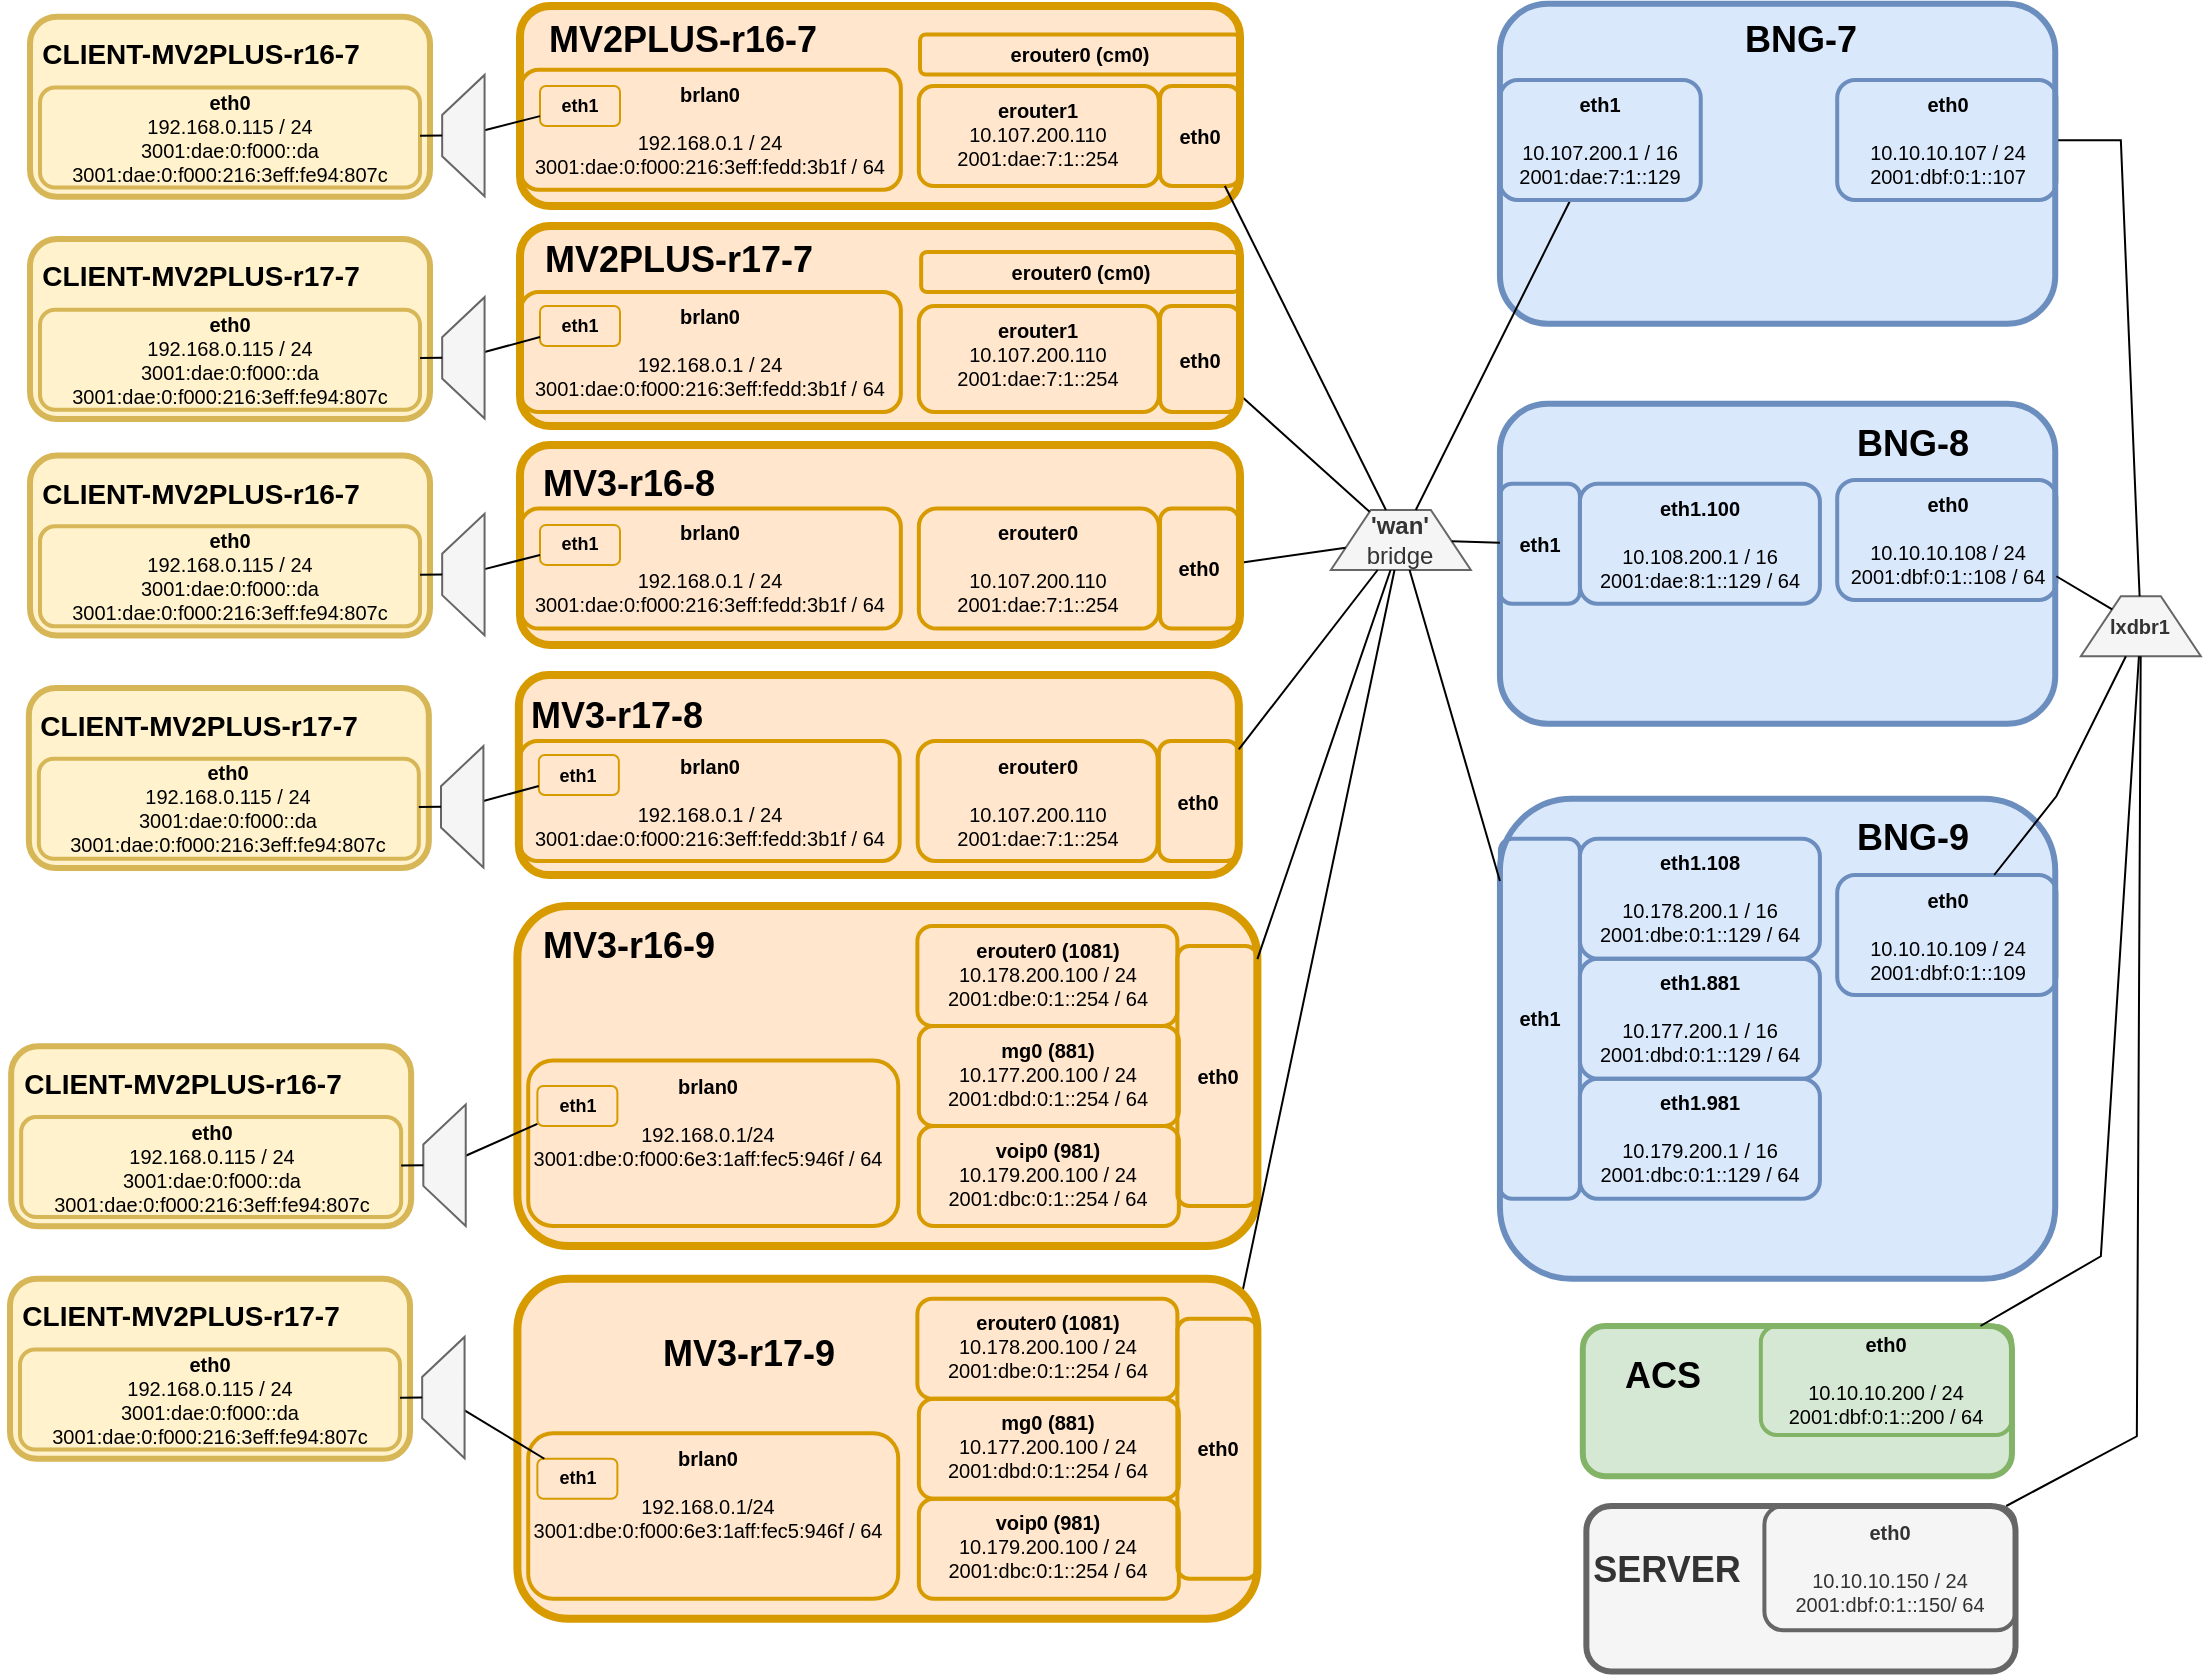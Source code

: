 <mxfile version="22.1.2" type="device">
  <diagram name="Page-1" id="Axyi0ZO_WcJgHzGyMsrf">
    <mxGraphModel dx="8021" dy="1698" grid="1" gridSize="10" guides="1" tooltips="1" connect="1" arrows="1" fold="1" page="1" pageScale="1" pageWidth="1100" pageHeight="850" math="0" shadow="0">
      <root>
        <mxCell id="0" />
        <mxCell id="1" parent="0" />
        <mxCell id="BPUPT0OHVQ3fbzKF05TD-2" value="" style="rounded=1;whiteSpace=wrap;html=1;fillColor=#ffe6cc;strokeColor=#d79b00;fillStyle=auto;strokeWidth=4;fontSize=9;" parent="1" vertex="1">
          <mxGeometry x="-6340" y="-840" width="360" height="100" as="geometry" />
        </mxCell>
        <mxCell id="ZdHZs-xIcd3arrK55Dnx-14" value="&lt;b style=&quot;font-size: 18px;&quot;&gt;MV2PLUS-r16-7&lt;/b&gt;" style="text;html=1;align=center;verticalAlign=middle;resizable=0;points=[];autosize=1;strokeColor=none;fillColor=none;fontSize=18;fontColor=default;fontStyle=0;" parent="1" vertex="1">
          <mxGeometry x="-6338.55" y="-843" width="160" height="40" as="geometry" />
        </mxCell>
        <mxCell id="jPhf9QpesXwXawj8Bi22-1" value="" style="rounded=1;whiteSpace=wrap;html=1;fillColor=none;strokeColor=#d79b00;strokeWidth=2;fontSize=9;" parent="1" vertex="1">
          <mxGeometry x="-6339.58" y="-808.13" width="190" height="60" as="geometry" />
        </mxCell>
        <mxCell id="jPhf9QpesXwXawj8Bi22-2" value="&lt;font style=&quot;&quot;&gt;brlan0&lt;br&gt;&lt;span style=&quot;font-weight: normal;&quot;&gt;&lt;br&gt;192.168.0.1 / 24&lt;/span&gt;&lt;br&gt;&lt;span style=&quot;font-weight: 400;&quot;&gt;3001:dae:0:f000:216:3eff:fedd:3b1f&lt;/span&gt;&lt;span style=&quot;font-weight: normal;&quot;&gt;&amp;nbsp;/ 64&lt;/span&gt;&lt;br style=&quot;font-size: 10px;&quot;&gt;&lt;/font&gt;" style="text;strokeColor=none;align=center;fillColor=none;html=1;verticalAlign=top;whiteSpace=wrap;rounded=1;fontSize=10;fontStyle=1" parent="1" vertex="1">
          <mxGeometry x="-6339.58" y="-808.13" width="189.58" height="60" as="geometry" />
        </mxCell>
        <mxCell id="jPhf9QpesXwXawj8Bi22-3" value="&lt;b style=&quot;font-size: 9px;&quot;&gt;eth1&lt;/b&gt;" style="rounded=1;whiteSpace=wrap;html=1;fillColor=none;strokeColor=#d79b00;fontSize=9;" parent="1" vertex="1">
          <mxGeometry x="-6330" y="-800" width="40" height="20" as="geometry" />
        </mxCell>
        <mxCell id="jPhf9QpesXwXawj8Bi22-4" value="eth0" style="rounded=1;whiteSpace=wrap;html=1;fillColor=none;strokeColor=#d79b00;fontSize=10;fontStyle=1;strokeWidth=2;" parent="1" vertex="1">
          <mxGeometry x="-6020" y="-800" width="40" height="50" as="geometry" />
        </mxCell>
        <mxCell id="jPhf9QpesXwXawj8Bi22-5" value="&lt;b style=&quot;font-size: 10px;&quot;&gt;erouter1&lt;br&gt;&lt;/b&gt;10.107.200.110&lt;br&gt;2001:dae:7:1::254" style="rounded=1;whiteSpace=wrap;html=1;align=center;fillColor=none;strokeColor=#d79b00;fontSize=10;strokeWidth=2;verticalAlign=top;" parent="1" vertex="1">
          <mxGeometry x="-6140.58" y="-800" width="120" height="50" as="geometry" />
        </mxCell>
        <mxCell id="jPhf9QpesXwXawj8Bi22-6" value="&lt;b style=&quot;font-size: 12px;&quot;&gt;&#39;wan&#39;&lt;/b&gt;&lt;br style=&quot;font-size: 12px;&quot;&gt;bridge" style="shape=trapezoid;perimeter=trapezoidPerimeter;whiteSpace=wrap;html=1;fixedSize=1;fontSize=12;fillColor=#f5f5f5;fontColor=#333333;strokeColor=#666666;" parent="1" vertex="1">
          <mxGeometry x="-5934.58" y="-588" width="70" height="30" as="geometry" />
        </mxCell>
        <mxCell id="jPhf9QpesXwXawj8Bi22-7" value="" style="rounded=1;whiteSpace=wrap;html=1;fillColor=#d5e8d4;strokeColor=#82b366;strokeWidth=3;fontSize=9;" parent="1" vertex="1">
          <mxGeometry x="-5808.6" y="-180" width="214.58" height="75.13" as="geometry" />
        </mxCell>
        <mxCell id="jPhf9QpesXwXawj8Bi22-11" value="&lt;font style=&quot;font-size: 10px;&quot;&gt;eth0&lt;br style=&quot;font-size: 10px;&quot;&gt;&lt;br style=&quot;font-size: 10px;&quot;&gt;&lt;span style=&quot;font-weight: normal; font-size: 10px;&quot;&gt;10.10.10.200 / 24&lt;br style=&quot;font-size: 10px;&quot;&gt;2001:dbf:0:1::200 / 64&lt;/span&gt;&lt;br style=&quot;font-size: 10px;&quot;&gt;&lt;/font&gt;" style="rounded=1;whiteSpace=wrap;html=1;fillColor=none;strokeColor=#82b366;fontSize=10;fontStyle=1;strokeWidth=2;" parent="1" vertex="1">
          <mxGeometry x="-5719.58" y="-180" width="125.56" height="54.51" as="geometry" />
        </mxCell>
        <mxCell id="VWxw-bLilHhJzbKpekQc-5" value="" style="endArrow=none;html=1;rounded=0;fontSize=9;" parent="1" source="VEIhGE11iWbtG9OPqQKF-5" target="jPhf9QpesXwXawj8Bi22-3" edge="1">
          <mxGeometry width="50" height="50" relative="1" as="geometry">
            <mxPoint x="-6542.285" y="-733.311" as="sourcePoint" />
            <mxPoint x="-6434.301" y="-789.26" as="targetPoint" />
            <Array as="points" />
          </mxGeometry>
        </mxCell>
        <mxCell id="VWxw-bLilHhJzbKpekQc-7" value="" style="endArrow=none;html=1;rounded=0;fontSize=9;" parent="1" source="jPhf9QpesXwXawj8Bi22-6" target="jPhf9QpesXwXawj8Bi22-4" edge="1">
          <mxGeometry width="50" height="50" relative="1" as="geometry">
            <mxPoint x="-5964.58" y="-759.79" as="sourcePoint" />
            <mxPoint x="-6507.675" y="-527.99" as="targetPoint" />
          </mxGeometry>
        </mxCell>
        <mxCell id="VEIhGE11iWbtG9OPqQKF-1" value="" style="rounded=1;whiteSpace=wrap;html=1;fillColor=#dae8fc;strokeColor=#6c8ebf;strokeWidth=3;fontSize=9;" parent="1" vertex="1">
          <mxGeometry x="-5850.04" y="-841.13" width="277.66" height="160" as="geometry" />
        </mxCell>
        <mxCell id="VEIhGE11iWbtG9OPqQKF-5" value="" style="shape=trapezoid;perimeter=trapezoidPerimeter;whiteSpace=wrap;html=1;fixedSize=1;fontSize=12;fillColor=#f5f5f5;fontColor=#333333;strokeColor=#666666;rotation=-90;" parent="1" vertex="1">
          <mxGeometry x="-6398.66" y="-785.8" width="60.69" height="21.2" as="geometry" />
        </mxCell>
        <mxCell id="VEIhGE11iWbtG9OPqQKF-6" value="" style="endArrow=none;html=1;rounded=0;fontSize=9;" parent="1" source="jPhf9QpesXwXawj8Bi22-6" target="TkQ-gT52N2ZANkxyGBpz-6" edge="1">
          <mxGeometry width="50" height="50" relative="1" as="geometry">
            <mxPoint x="-5894.76" y="-586.13" as="sourcePoint" />
            <mxPoint x="-5842.846" y="-751.13" as="targetPoint" />
          </mxGeometry>
        </mxCell>
        <mxCell id="VEIhGE11iWbtG9OPqQKF-7" value="&lt;b style=&quot;font-size: 18px;&quot;&gt;BNG-7&lt;/b&gt;" style="text;html=1;align=center;verticalAlign=middle;resizable=0;points=[];autosize=1;strokeColor=none;fillColor=none;fontSize=18;fontColor=default;fontStyle=0;" parent="1" vertex="1">
          <mxGeometry x="-5739.62" y="-843" width="80" height="40" as="geometry" />
        </mxCell>
        <mxCell id="VEIhGE11iWbtG9OPqQKF-8" value="&lt;b style=&quot;font-size: 18px;&quot;&gt;ACS&lt;/b&gt;" style="text;html=1;align=center;verticalAlign=middle;resizable=0;points=[];autosize=1;strokeColor=none;fillColor=none;fontSize=18;fontStyle=0;fontColor=default;" parent="1" vertex="1">
          <mxGeometry x="-5798.6" y="-175.3" width="60" height="40" as="geometry" />
        </mxCell>
        <mxCell id="mIAgexFHFYWs2OW3OZyE-1" value="&lt;font style=&quot;font-size: 10px;&quot;&gt;&lt;font style=&quot;font-size: 10px;&quot;&gt;lxdbr1&lt;/font&gt;&lt;/font&gt;" style="shape=trapezoid;perimeter=trapezoidPerimeter;whiteSpace=wrap;html=1;fixedSize=1;fontSize=10;fontStyle=1;fillColor=#f5f5f5;fontColor=#333333;strokeColor=#666666;" parent="1" vertex="1">
          <mxGeometry x="-5559.58" y="-544.87" width="60" height="30" as="geometry" />
        </mxCell>
        <mxCell id="mIAgexFHFYWs2OW3OZyE-3" value="" style="endArrow=none;html=1;rounded=0;fontSize=9;" parent="1" source="mIAgexFHFYWs2OW3OZyE-1" target="mIAgexFHFYWs2OW3OZyE-2" edge="1">
          <mxGeometry width="50" height="50" relative="1" as="geometry">
            <mxPoint x="-5869.53" y="-642.65" as="sourcePoint" />
            <mxPoint x="-5731.814" y="-705.85" as="targetPoint" />
            <Array as="points">
              <mxPoint x="-5539.58" y="-772.87" />
            </Array>
          </mxGeometry>
        </mxCell>
        <mxCell id="mIAgexFHFYWs2OW3OZyE-2" value="eth0&lt;br style=&quot;font-size: 10px;&quot;&gt;&lt;br style=&quot;font-size: 10px;&quot;&gt;&lt;span style=&quot;font-weight: normal;&quot;&gt;10.10.10.107 / 24&lt;/span&gt;&lt;br&gt;&lt;span style=&quot;font-weight: 400;&quot;&gt;2001:dbf:0:1::107&lt;/span&gt;" style="rounded=1;whiteSpace=wrap;html=1;fillColor=none;strokeColor=#6c8ebf;fontSize=10;fontStyle=1;strokeWidth=2;" parent="1" vertex="1">
          <mxGeometry x="-5681.4" y="-803" width="109.58" height="60" as="geometry" />
        </mxCell>
        <mxCell id="mIAgexFHFYWs2OW3OZyE-4" value="" style="endArrow=none;html=1;rounded=0;fontSize=9;" parent="1" source="jPhf9QpesXwXawj8Bi22-11" target="mIAgexFHFYWs2OW3OZyE-1" edge="1">
          <mxGeometry width="50" height="50" relative="1" as="geometry">
            <mxPoint x="-5593.73" y="-530" as="sourcePoint" />
            <mxPoint x="-5516.82" y="-203" as="targetPoint" />
            <Array as="points">
              <mxPoint x="-5549.58" y="-214.87" />
            </Array>
          </mxGeometry>
        </mxCell>
        <mxCell id="TkQ-gT52N2ZANkxyGBpz-6" value="eth1&lt;br&gt;&lt;br&gt;&lt;span style=&quot;font-weight: normal;&quot;&gt;10.107.200.1 / 16&lt;/span&gt;&lt;br&gt;&lt;span style=&quot;font-weight: normal;&quot;&gt;2001:dae:7:1::129&lt;/span&gt;" style="rounded=1;whiteSpace=wrap;html=1;fillColor=none;strokeColor=#6c8ebf;fontSize=10;fontStyle=1;strokeWidth=2;verticalAlign=top;" parent="1" vertex="1">
          <mxGeometry x="-5850.04" y="-803" width="100.42" height="60" as="geometry" />
        </mxCell>
        <mxCell id="rbybgyyjFFzyAAJE25rD-17" value="" style="rounded=1;whiteSpace=wrap;html=1;fillColor=#dae8fc;strokeColor=#6c8ebf;strokeWidth=3;fontSize=9;" parent="1" vertex="1">
          <mxGeometry x="-5850.04" y="-641.13" width="277.66" height="160" as="geometry" />
        </mxCell>
        <mxCell id="rbybgyyjFFzyAAJE25rD-18" value="eth1" style="rounded=1;whiteSpace=wrap;html=1;fillColor=none;strokeColor=#6c8ebf;fontSize=10;fontStyle=1;strokeWidth=2;" parent="1" vertex="1">
          <mxGeometry x="-5850.04" y="-601.13" width="40" height="60" as="geometry" />
        </mxCell>
        <mxCell id="rbybgyyjFFzyAAJE25rD-19" value="&lt;b style=&quot;font-size: 18px;&quot;&gt;BNG-8&lt;/b&gt;" style="text;html=1;align=center;verticalAlign=middle;resizable=0;points=[];autosize=1;strokeColor=none;fillColor=none;fontSize=18;fontColor=default;fontStyle=0;" parent="1" vertex="1">
          <mxGeometry x="-5684.11" y="-641.13" width="80" height="40" as="geometry" />
        </mxCell>
        <mxCell id="rbybgyyjFFzyAAJE25rD-22" value="eth1.100&lt;br&gt;&lt;br&gt;&lt;span style=&quot;font-weight: normal;&quot;&gt;10.108.200.1 / 16&lt;br&gt;2001:dae:8:1::129 / 64&lt;/span&gt;" style="rounded=1;whiteSpace=wrap;html=1;fillColor=none;strokeColor=#6c8ebf;fontSize=10;fontStyle=1;strokeWidth=2;verticalAlign=top;" parent="1" vertex="1">
          <mxGeometry x="-5810.04" y="-601.13" width="120" height="60" as="geometry" />
        </mxCell>
        <mxCell id="rbybgyyjFFzyAAJE25rD-23" value="" style="rounded=1;whiteSpace=wrap;html=1;fillColor=#dae8fc;strokeColor=#6c8ebf;strokeWidth=3;fontSize=9;" parent="1" vertex="1">
          <mxGeometry x="-5850.04" y="-443.63" width="277.66" height="240" as="geometry" />
        </mxCell>
        <mxCell id="rbybgyyjFFzyAAJE25rD-24" value="eth1" style="rounded=1;whiteSpace=wrap;html=1;fillColor=none;strokeColor=#6c8ebf;fontSize=10;fontStyle=1;strokeWidth=2;" parent="1" vertex="1">
          <mxGeometry x="-5850.04" y="-423.63" width="40" height="180" as="geometry" />
        </mxCell>
        <mxCell id="rbybgyyjFFzyAAJE25rD-25" value="&lt;b style=&quot;font-size: 18px;&quot;&gt;BNG-9&lt;/b&gt;" style="text;html=1;align=center;verticalAlign=middle;resizable=0;points=[];autosize=1;strokeColor=none;fillColor=none;fontSize=18;fontColor=default;fontStyle=0;" parent="1" vertex="1">
          <mxGeometry x="-5684.11" y="-443.63" width="80" height="40" as="geometry" />
        </mxCell>
        <mxCell id="rbybgyyjFFzyAAJE25rD-27" value="eth1.881&lt;br&gt;&lt;br style=&quot;border-color: var(--border-color);&quot;&gt;&lt;span style=&quot;font-weight: normal;&quot;&gt;10.177.200.1 / 16&lt;br style=&quot;border-color: var(--border-color);&quot;&gt;2001:dbd:0:1::129 / 64&lt;/span&gt;" style="rounded=1;whiteSpace=wrap;html=1;fillColor=none;strokeColor=#6c8ebf;fontSize=10;fontStyle=1;strokeWidth=2;verticalAlign=top;" parent="1" vertex="1">
          <mxGeometry x="-5810.04" y="-363.63" width="120" height="60" as="geometry" />
        </mxCell>
        <mxCell id="rbybgyyjFFzyAAJE25rD-28" value="eth1.108&lt;br&gt;&lt;br&gt;&lt;span style=&quot;font-weight: normal;&quot;&gt;10.178.200.1 / 16&lt;br&gt;2001:dbe:0:1::129 / 64&lt;/span&gt;" style="rounded=1;whiteSpace=wrap;html=1;fillColor=none;strokeColor=#6c8ebf;fontSize=10;fontStyle=1;strokeWidth=2;verticalAlign=top;" parent="1" vertex="1">
          <mxGeometry x="-5810.04" y="-423.63" width="120" height="60" as="geometry" />
        </mxCell>
        <mxCell id="rbybgyyjFFzyAAJE25rD-30" value="eth0&lt;br style=&quot;font-size: 10px;&quot;&gt;&lt;br style=&quot;font-size: 10px;&quot;&gt;&lt;span style=&quot;font-weight: normal;&quot;&gt;10.10.10.108 / 24&lt;/span&gt;&lt;br&gt;&lt;span style=&quot;font-weight: 400;&quot;&gt;2001:dbf:0:1::108 / 64&lt;/span&gt;" style="rounded=1;whiteSpace=wrap;html=1;fillColor=none;strokeColor=#6c8ebf;fontSize=10;fontStyle=1;strokeWidth=2;" parent="1" vertex="1">
          <mxGeometry x="-5681.4" y="-603" width="109.58" height="60" as="geometry" />
        </mxCell>
        <mxCell id="rbybgyyjFFzyAAJE25rD-31" value="eth0&lt;br style=&quot;font-size: 10px;&quot;&gt;&lt;br style=&quot;font-size: 10px;&quot;&gt;&lt;span style=&quot;font-weight: normal;&quot;&gt;10.10.10.109 / 24&lt;/span&gt;&lt;br&gt;&lt;span style=&quot;font-weight: 400;&quot;&gt;2001:dbf:0:1::109&lt;/span&gt;" style="rounded=1;whiteSpace=wrap;html=1;fillColor=none;strokeColor=#6c8ebf;fontSize=10;fontStyle=1;strokeWidth=2;" parent="1" vertex="1">
          <mxGeometry x="-5681.4" y="-405.5" width="109.58" height="60" as="geometry" />
        </mxCell>
        <mxCell id="rbybgyyjFFzyAAJE25rD-32" value="eth1.981&lt;br&gt;&lt;br style=&quot;border-color: var(--border-color);&quot;&gt;&lt;span style=&quot;font-weight: normal;&quot;&gt;10.179.200.1 / 16&lt;br style=&quot;border-color: var(--border-color);&quot;&gt;2001:dbc:0:1::129 / 64&lt;/span&gt;" style="rounded=1;whiteSpace=wrap;html=1;fillColor=none;strokeColor=#6c8ebf;fontSize=10;fontStyle=1;strokeWidth=2;verticalAlign=top;" parent="1" vertex="1">
          <mxGeometry x="-5810.04" y="-303.63" width="120" height="60" as="geometry" />
        </mxCell>
        <mxCell id="rbybgyyjFFzyAAJE25rD-34" value="" style="endArrow=none;html=1;rounded=0;fontSize=9;" parent="1" source="jPhf9QpesXwXawj8Bi22-6" target="-lX0_qhmXyuA239JzsIQ-22" edge="1">
          <mxGeometry width="50" height="50" relative="1" as="geometry">
            <mxPoint x="-5896.58" y="-568" as="sourcePoint" />
            <mxPoint x="-5979.22" y="-611.365" as="targetPoint" />
          </mxGeometry>
        </mxCell>
        <mxCell id="rbybgyyjFFzyAAJE25rD-35" value="" style="endArrow=none;html=1;rounded=0;fontSize=9;" parent="1" source="jPhf9QpesXwXawj8Bi22-6" target="rbybgyyjFFzyAAJE25rD-18" edge="1">
          <mxGeometry width="50" height="50" relative="1" as="geometry">
            <mxPoint x="-5877.38" y="-571.13" as="sourcePoint" />
            <mxPoint x="-6015.62" y="-559.13" as="targetPoint" />
          </mxGeometry>
        </mxCell>
        <mxCell id="rbybgyyjFFzyAAJE25rD-36" value="" style="endArrow=none;html=1;rounded=0;fontSize=9;" parent="1" source="jPhf9QpesXwXawj8Bi22-6" edge="1" target="-lX0_qhmXyuA239JzsIQ-35">
          <mxGeometry width="50" height="50" relative="1" as="geometry">
            <mxPoint x="-5902.58" y="-545" as="sourcePoint" />
            <mxPoint x="-5980.58" y="-508.801" as="targetPoint" />
          </mxGeometry>
        </mxCell>
        <mxCell id="rbybgyyjFFzyAAJE25rD-37" value="" style="endArrow=none;html=1;rounded=0;fontSize=9;" parent="1" source="rbybgyyjFFzyAAJE25rD-24" target="jPhf9QpesXwXawj8Bi22-6" edge="1">
          <mxGeometry width="50" height="50" relative="1" as="geometry">
            <mxPoint x="-5937.62" y="-543.13" as="sourcePoint" />
            <mxPoint x="-5897.811" y="-556.13" as="targetPoint" />
          </mxGeometry>
        </mxCell>
        <mxCell id="rbybgyyjFFzyAAJE25rD-38" value="" style="rounded=1;whiteSpace=wrap;html=1;fillColor=#ffe6cc;strokeColor=#d79b00;fillStyle=auto;strokeWidth=4;fontSize=9;" parent="1" vertex="1">
          <mxGeometry x="-6341.31" y="-390" width="370" height="170" as="geometry" />
        </mxCell>
        <mxCell id="rbybgyyjFFzyAAJE25rD-39" value="&lt;b style=&quot;font-size: 18px;&quot;&gt;MV3-r16-9&lt;/b&gt;" style="text;html=1;align=center;verticalAlign=middle;resizable=0;points=[];autosize=1;strokeColor=none;fillColor=none;fontSize=18;fontColor=default;fontStyle=0;" parent="1" vertex="1">
          <mxGeometry x="-6341.31" y="-390" width="110" height="40" as="geometry" />
        </mxCell>
        <mxCell id="rbybgyyjFFzyAAJE25rD-40" value="" style="rounded=1;whiteSpace=wrap;html=1;fillColor=none;strokeColor=#d79b00;strokeWidth=2;fontSize=9;" parent="1" vertex="1">
          <mxGeometry x="-6335.89" y="-312.71" width="185" height="82.71" as="geometry" />
        </mxCell>
        <mxCell id="rbybgyyjFFzyAAJE25rD-41" value="&lt;font style=&quot;&quot;&gt;brlan0&lt;br&gt;&lt;span style=&quot;font-weight: normal;&quot;&gt;&lt;br&gt;192.168.0.1/24&lt;/span&gt;&lt;br&gt;&lt;span style=&quot;font-weight: 400;&quot;&gt;3001:dbe:0:f000:6e3:1aff:fec5:946f&lt;/span&gt;&lt;span style=&quot;font-weight: normal;&quot;&gt;&amp;nbsp;/ 64&lt;/span&gt;&lt;br style=&quot;font-size: 10px;&quot;&gt;&lt;/font&gt;" style="text;strokeColor=none;align=center;fillColor=none;html=1;verticalAlign=top;whiteSpace=wrap;rounded=1;fontSize=10;fontStyle=1" parent="1" vertex="1">
          <mxGeometry x="-6335.89" y="-311.92" width="180" height="49.21" as="geometry" />
        </mxCell>
        <mxCell id="rbybgyyjFFzyAAJE25rD-42" value="&lt;b style=&quot;font-size: 9px;&quot;&gt;eth1&lt;/b&gt;" style="rounded=1;whiteSpace=wrap;html=1;fillColor=none;strokeColor=#d79b00;fontSize=9;" parent="1" vertex="1">
          <mxGeometry x="-6331.31" y="-300" width="40" height="20" as="geometry" />
        </mxCell>
        <mxCell id="rbybgyyjFFzyAAJE25rD-43" value="eth0" style="rounded=1;whiteSpace=wrap;html=1;fillColor=none;strokeColor=#d79b00;fontSize=10;fontStyle=1;strokeWidth=2;" parent="1" vertex="1">
          <mxGeometry x="-6011.31" y="-370" width="40" height="130" as="geometry" />
        </mxCell>
        <mxCell id="rbybgyyjFFzyAAJE25rD-44" value="&lt;b style=&quot;font-size: 10px;&quot;&gt;erouter0 (1081)&lt;br&gt;&lt;/b&gt;10.178.200.100 / 24&lt;br&gt;2001:dbe:0:1::254 / 64" style="rounded=1;whiteSpace=wrap;html=1;align=center;fillColor=none;strokeColor=#d79b00;fontSize=10;strokeWidth=2;verticalAlign=top;" parent="1" vertex="1">
          <mxGeometry x="-6141.31" y="-380" width="130" height="50" as="geometry" />
        </mxCell>
        <mxCell id="rbybgyyjFFzyAAJE25rD-45" value="&lt;b style=&quot;font-size: 10px;&quot;&gt;mg0 (881)&lt;br&gt;&lt;/b&gt;10.177.200.100 / 24&lt;br&gt;2001:dbd:0:1::254 / 64&lt;span style=&quot;font-size: 10px;&quot;&gt;&lt;br style=&quot;font-size: 10px;&quot;&gt;&lt;/span&gt;" style="rounded=1;whiteSpace=wrap;html=1;align=center;fillColor=none;strokeColor=#d79b00;fontSize=10;strokeWidth=2;verticalAlign=top;" parent="1" vertex="1">
          <mxGeometry x="-6140.58" y="-330" width="130" height="50" as="geometry" />
        </mxCell>
        <mxCell id="rbybgyyjFFzyAAJE25rD-46" value="&lt;b style=&quot;font-size: 10px;&quot;&gt;voip0 (981)&lt;br&gt;&lt;/b&gt;10.179.200.100 / 24&lt;br&gt;2001:dbc:0:1::254 / 64&lt;span style=&quot;font-size: 10px;&quot;&gt;&lt;br style=&quot;font-size: 10px;&quot;&gt;&lt;/span&gt;" style="rounded=1;whiteSpace=wrap;html=1;align=center;fillColor=none;strokeColor=#d79b00;fontSize=10;strokeWidth=2;verticalAlign=top;" parent="1" vertex="1">
          <mxGeometry x="-6140.58" y="-280" width="130" height="50" as="geometry" />
        </mxCell>
        <mxCell id="rbybgyyjFFzyAAJE25rD-47" value="" style="endArrow=none;html=1;rounded=0;fontSize=9;" parent="1" source="jPhf9QpesXwXawj8Bi22-6" target="rbybgyyjFFzyAAJE25rD-43" edge="1">
          <mxGeometry width="50" height="50" relative="1" as="geometry">
            <mxPoint x="-5897.58" y="-547.87" as="sourcePoint" />
            <mxPoint x="-5974.58" y="-411.87" as="targetPoint" />
          </mxGeometry>
        </mxCell>
        <mxCell id="rbybgyyjFFzyAAJE25rD-50" value="" style="endArrow=none;html=1;rounded=0;fontSize=9;" parent="1" source="mIAgexFHFYWs2OW3OZyE-1" target="rbybgyyjFFzyAAJE25rD-30" edge="1">
          <mxGeometry width="50" height="50" relative="1" as="geometry">
            <mxPoint x="-5496.82" y="-532.87" as="sourcePoint" />
            <mxPoint x="-5586.82" y="-762.87" as="targetPoint" />
            <Array as="points">
              <mxPoint x="-5571.82" y="-554.87" />
            </Array>
          </mxGeometry>
        </mxCell>
        <mxCell id="rbybgyyjFFzyAAJE25rD-51" value="" style="endArrow=none;html=1;rounded=0;fontSize=9;" parent="1" source="mIAgexFHFYWs2OW3OZyE-1" target="rbybgyyjFFzyAAJE25rD-31" edge="1">
          <mxGeometry width="50" height="50" relative="1" as="geometry">
            <mxPoint x="-5486.82" y="-522.87" as="sourcePoint" />
            <mxPoint x="-5586.82" y="-563.87" as="targetPoint" />
            <Array as="points">
              <mxPoint x="-5571.82" y="-444.87" />
            </Array>
          </mxGeometry>
        </mxCell>
        <mxCell id="rbybgyyjFFzyAAJE25rD-52" value="" style="rounded=1;whiteSpace=wrap;html=1;fillColor=#f5f5f5;strokeColor=#666666;strokeWidth=3;fontSize=9;fontColor=#333333;" parent="1" vertex="1">
          <mxGeometry x="-5806.82" y="-90" width="214.58" height="82.71" as="geometry" />
        </mxCell>
        <mxCell id="rbybgyyjFFzyAAJE25rD-53" value="&lt;font style=&quot;font-size: 10px;&quot;&gt;eth0&lt;br style=&quot;font-size: 10px;&quot;&gt;&lt;br style=&quot;font-size: 10px;&quot;&gt;&lt;span style=&quot;font-weight: normal; font-size: 10px;&quot;&gt;10.10.10.150 / 24&lt;br style=&quot;font-size: 10px;&quot;&gt;2001:dbf:0:1::150/ 64&lt;/span&gt;&lt;br style=&quot;font-size: 10px;&quot;&gt;&lt;/font&gt;" style="rounded=1;whiteSpace=wrap;html=1;fillColor=none;strokeColor=#666666;fontSize=10;fontStyle=1;strokeWidth=2;fontColor=#333333;" parent="1" vertex="1">
          <mxGeometry x="-5717.8" y="-90" width="125.56" height="62.09" as="geometry" />
        </mxCell>
        <mxCell id="rbybgyyjFFzyAAJE25rD-54" value="&lt;b style=&quot;font-size: 18px;&quot;&gt;SERVER&lt;/b&gt;" style="text;html=1;align=center;verticalAlign=middle;resizable=0;points=[];autosize=1;strokeColor=none;fillColor=none;fontSize=18;fontStyle=0;fontColor=#333333;" parent="1" vertex="1">
          <mxGeometry x="-5816.82" y="-77.72" width="100" height="40" as="geometry" />
        </mxCell>
        <mxCell id="rbybgyyjFFzyAAJE25rD-55" value="" style="endArrow=none;html=1;rounded=0;fontSize=9;" parent="1" source="rbybgyyjFFzyAAJE25rD-53" target="mIAgexFHFYWs2OW3OZyE-1" edge="1">
          <mxGeometry width="50" height="50" relative="1" as="geometry">
            <mxPoint x="-5612.58" y="-174.87" as="sourcePoint" />
            <mxPoint x="-5531.58" y="-504.87" as="targetPoint" />
            <Array as="points">
              <mxPoint x="-5531.58" y="-124.87" />
            </Array>
          </mxGeometry>
        </mxCell>
        <mxCell id="rbybgyyjFFzyAAJE25rD-56" value="" style="rounded=1;whiteSpace=wrap;html=1;fillColor=#fff2cc;strokeColor=#d6b656;strokeWidth=3;fontSize=9;" parent="1" vertex="1">
          <mxGeometry x="-6585" y="-834.63" width="200" height="90" as="geometry" />
        </mxCell>
        <mxCell id="rbybgyyjFFzyAAJE25rD-57" value="&lt;font style=&quot;&quot;&gt;eth0&lt;br&gt;&lt;span style=&quot;font-size: 10px; font-weight: normal;&quot;&gt;192.168.0.115 / 24&lt;br style=&quot;font-size: 10px;&quot;&gt;&lt;/span&gt;&lt;span style=&quot;font-weight: normal;&quot;&gt;3001:dae:0:f000::da&lt;br&gt;3001:dae:0:f000:216:3eff:fe94:807c&lt;/span&gt;&lt;br style=&quot;font-size: 10px;&quot;&gt;&lt;/font&gt;" style="rounded=1;whiteSpace=wrap;html=1;fillColor=none;strokeColor=#d6b656;fontSize=10;fontStyle=1;strokeWidth=2;" parent="1" vertex="1">
          <mxGeometry x="-6580" y="-799.26" width="190" height="50" as="geometry" />
        </mxCell>
        <mxCell id="rbybgyyjFFzyAAJE25rD-58" value="&lt;b style=&quot;font-size: 14px;&quot;&gt;CLIENT-MV2PLUS-r16-7&lt;/b&gt;" style="text;html=1;align=center;verticalAlign=middle;resizable=0;points=[];autosize=1;strokeColor=none;fillColor=none;fontSize=14;fontStyle=0;" parent="1" vertex="1">
          <mxGeometry x="-6590.0" y="-830.76" width="180" height="30" as="geometry" />
        </mxCell>
        <mxCell id="rbybgyyjFFzyAAJE25rD-59" value="" style="endArrow=none;html=1;rounded=0;fontSize=9;entryX=0.5;entryY=0;entryDx=0;entryDy=0;" parent="1" source="rbybgyyjFFzyAAJE25rD-57" target="VEIhGE11iWbtG9OPqQKF-5" edge="1">
          <mxGeometry width="50" height="50" relative="1" as="geometry">
            <mxPoint x="-6466.32" y="-714" as="sourcePoint" />
            <mxPoint x="-6370" y="-759.13" as="targetPoint" />
            <Array as="points" />
          </mxGeometry>
        </mxCell>
        <mxCell id="ugkEreDL_NRRBx4p7EIG-24" value="" style="endArrow=none;html=1;rounded=0;fontSize=9;" parent="1" source="-lX0_qhmXyuA239JzsIQ-76" target="rbybgyyjFFzyAAJE25rD-42" edge="1">
          <mxGeometry width="50" height="50" relative="1" as="geometry">
            <mxPoint x="-6366.302" y="-314.7" as="sourcePoint" />
            <mxPoint x="-6288.08" y="-892.41" as="targetPoint" />
            <Array as="points" />
          </mxGeometry>
        </mxCell>
        <mxCell id="-lX0_qhmXyuA239JzsIQ-16" value="" style="endArrow=none;html=1;rounded=0;fontSize=9;" parent="1" source="jPhf9QpesXwXawj8Bi22-6" edge="1">
          <mxGeometry width="50" height="50" relative="1" as="geometry">
            <mxPoint x="-5895" y="-548" as="sourcePoint" />
            <mxPoint x="-5984.777" y="-168.66" as="targetPoint" />
          </mxGeometry>
        </mxCell>
        <mxCell id="-lX0_qhmXyuA239JzsIQ-17" value="" style="rounded=1;whiteSpace=wrap;html=1;fillColor=#ffe6cc;strokeColor=#d79b00;fillStyle=auto;strokeWidth=4;fontSize=9;" parent="1" vertex="1">
          <mxGeometry x="-6340" y="-730" width="360" height="100" as="geometry" />
        </mxCell>
        <mxCell id="-lX0_qhmXyuA239JzsIQ-18" value="&lt;b style=&quot;font-size: 18px;&quot;&gt;MV2PLUS-r17-7&lt;/b&gt;" style="text;html=1;align=center;verticalAlign=middle;resizable=0;points=[];autosize=1;strokeColor=none;fillColor=none;fontSize=18;fontColor=default;fontStyle=0;" parent="1" vertex="1">
          <mxGeometry x="-6341.31" y="-733.5" width="160" height="40" as="geometry" />
        </mxCell>
        <mxCell id="-lX0_qhmXyuA239JzsIQ-19" value="" style="rounded=1;whiteSpace=wrap;html=1;fillColor=none;strokeColor=#d79b00;strokeWidth=2;fontSize=9;" parent="1" vertex="1">
          <mxGeometry x="-6339.58" y="-697" width="190" height="60" as="geometry" />
        </mxCell>
        <mxCell id="-lX0_qhmXyuA239JzsIQ-20" value="&lt;font style=&quot;&quot;&gt;brlan0&lt;br&gt;&lt;span style=&quot;font-weight: normal;&quot;&gt;&lt;br&gt;192.168.0.1 / 24&lt;/span&gt;&lt;br&gt;&lt;span style=&quot;font-weight: 400;&quot;&gt;3001:dae:0:f000:216:3eff:fedd:3b1f&lt;/span&gt;&lt;span style=&quot;font-weight: normal;&quot;&gt;&amp;nbsp;/ 64&lt;/span&gt;&lt;br style=&quot;font-size: 10px;&quot;&gt;&lt;/font&gt;" style="text;strokeColor=none;align=center;fillColor=none;html=1;verticalAlign=top;whiteSpace=wrap;rounded=1;fontSize=10;fontStyle=1" parent="1" vertex="1">
          <mxGeometry x="-6339.58" y="-697" width="189.58" height="60" as="geometry" />
        </mxCell>
        <mxCell id="-lX0_qhmXyuA239JzsIQ-21" value="&lt;b style=&quot;font-size: 9px;&quot;&gt;eth1&lt;/b&gt;" style="rounded=1;whiteSpace=wrap;html=1;fillColor=none;strokeColor=#d79b00;fontSize=9;" parent="1" vertex="1">
          <mxGeometry x="-6330" y="-690" width="40" height="20" as="geometry" />
        </mxCell>
        <mxCell id="-lX0_qhmXyuA239JzsIQ-22" value="eth0" style="rounded=1;whiteSpace=wrap;html=1;fillColor=none;strokeColor=#d79b00;fontSize=10;fontStyle=1;strokeWidth=2;" parent="1" vertex="1">
          <mxGeometry x="-6020" y="-690" width="40" height="53" as="geometry" />
        </mxCell>
        <mxCell id="-lX0_qhmXyuA239JzsIQ-23" value="&lt;b style=&quot;font-size: 10px;&quot;&gt;erouter1&lt;br&gt;&lt;/b&gt;10.107.200.110&lt;br&gt;2001:dae:7:1::254" style="rounded=1;whiteSpace=wrap;html=1;align=center;fillColor=none;strokeColor=#d79b00;fontSize=10;strokeWidth=2;verticalAlign=top;" parent="1" vertex="1">
          <mxGeometry x="-6140.58" y="-690" width="120" height="53" as="geometry" />
        </mxCell>
        <mxCell id="-lX0_qhmXyuA239JzsIQ-24" value="" style="endArrow=none;html=1;rounded=0;fontSize=9;" parent="1" source="-lX0_qhmXyuA239JzsIQ-25" target="-lX0_qhmXyuA239JzsIQ-21" edge="1">
          <mxGeometry width="50" height="50" relative="1" as="geometry">
            <mxPoint x="-6542.285" y="-622.181" as="sourcePoint" />
            <mxPoint x="-6434.301" y="-678.13" as="targetPoint" />
            <Array as="points" />
          </mxGeometry>
        </mxCell>
        <mxCell id="-lX0_qhmXyuA239JzsIQ-25" value="" style="shape=trapezoid;perimeter=trapezoidPerimeter;whiteSpace=wrap;html=1;fixedSize=1;fontSize=12;fillColor=#f5f5f5;fontColor=#333333;strokeColor=#666666;rotation=-90;" parent="1" vertex="1">
          <mxGeometry x="-6398.66" y="-674.67" width="60.69" height="21.2" as="geometry" />
        </mxCell>
        <mxCell id="-lX0_qhmXyuA239JzsIQ-26" value="" style="rounded=1;whiteSpace=wrap;html=1;fillColor=#fff2cc;strokeColor=#d6b656;strokeWidth=3;fontSize=9;" parent="1" vertex="1">
          <mxGeometry x="-6585" y="-723.5" width="200" height="90" as="geometry" />
        </mxCell>
        <mxCell id="-lX0_qhmXyuA239JzsIQ-27" value="&lt;font style=&quot;&quot;&gt;eth0&lt;br&gt;&lt;span style=&quot;font-size: 10px; font-weight: normal;&quot;&gt;192.168.0.115 / 24&lt;br style=&quot;font-size: 10px;&quot;&gt;&lt;/span&gt;&lt;span style=&quot;font-weight: normal;&quot;&gt;3001:dae:0:f000::da&lt;br&gt;3001:dae:0:f000:216:3eff:fe94:807c&lt;/span&gt;&lt;br style=&quot;font-size: 10px;&quot;&gt;&lt;/font&gt;" style="rounded=1;whiteSpace=wrap;html=1;fillColor=none;strokeColor=#d6b656;fontSize=10;fontStyle=1;strokeWidth=2;" parent="1" vertex="1">
          <mxGeometry x="-6580" y="-688.13" width="190" height="50" as="geometry" />
        </mxCell>
        <mxCell id="-lX0_qhmXyuA239JzsIQ-28" value="&lt;b style=&quot;font-size: 14px;&quot;&gt;CLIENT-MV2PLUS-r17-7&lt;/b&gt;" style="text;html=1;align=center;verticalAlign=middle;resizable=0;points=[];autosize=1;strokeColor=none;fillColor=none;fontSize=14;fontStyle=0;" parent="1" vertex="1">
          <mxGeometry x="-6590.0" y="-719.63" width="180" height="30" as="geometry" />
        </mxCell>
        <mxCell id="-lX0_qhmXyuA239JzsIQ-29" value="" style="endArrow=none;html=1;rounded=0;fontSize=9;entryX=0.5;entryY=0;entryDx=0;entryDy=0;" parent="1" source="-lX0_qhmXyuA239JzsIQ-27" target="-lX0_qhmXyuA239JzsIQ-25" edge="1">
          <mxGeometry width="50" height="50" relative="1" as="geometry">
            <mxPoint x="-6466.32" y="-602.87" as="sourcePoint" />
            <mxPoint x="-6370" y="-648" as="targetPoint" />
            <Array as="points" />
          </mxGeometry>
        </mxCell>
        <mxCell id="-lX0_qhmXyuA239JzsIQ-30" value="" style="rounded=1;whiteSpace=wrap;html=1;fillColor=#ffe6cc;strokeColor=#d79b00;fillStyle=auto;strokeWidth=4;fontSize=9;" parent="1" vertex="1">
          <mxGeometry x="-6340" y="-620.56" width="360" height="100" as="geometry" />
        </mxCell>
        <mxCell id="-lX0_qhmXyuA239JzsIQ-31" value="&lt;b style=&quot;font-size: 18px;&quot;&gt;MV3-r16-8&lt;/b&gt;" style="text;html=1;align=center;verticalAlign=middle;resizable=0;points=[];autosize=1;strokeColor=none;fillColor=none;fontSize=18;fontColor=default;fontStyle=0;" parent="1" vertex="1">
          <mxGeometry x="-6340.58" y="-621.32" width="110" height="40" as="geometry" />
        </mxCell>
        <mxCell id="-lX0_qhmXyuA239JzsIQ-32" value="" style="rounded=1;whiteSpace=wrap;html=1;fillColor=none;strokeColor=#d79b00;strokeWidth=2;fontSize=9;" parent="1" vertex="1">
          <mxGeometry x="-6339.58" y="-588.69" width="190" height="60" as="geometry" />
        </mxCell>
        <mxCell id="-lX0_qhmXyuA239JzsIQ-33" value="&lt;font style=&quot;&quot;&gt;brlan0&lt;br&gt;&lt;span style=&quot;font-weight: normal;&quot;&gt;&lt;br&gt;192.168.0.1 / 24&lt;/span&gt;&lt;br&gt;&lt;span style=&quot;font-weight: 400;&quot;&gt;3001:dae:0:f000:216:3eff:fedd:3b1f&lt;/span&gt;&lt;span style=&quot;font-weight: normal;&quot;&gt;&amp;nbsp;/ 64&lt;/span&gt;&lt;br style=&quot;font-size: 10px;&quot;&gt;&lt;/font&gt;" style="text;strokeColor=none;align=center;fillColor=none;html=1;verticalAlign=top;whiteSpace=wrap;rounded=1;fontSize=10;fontStyle=1" parent="1" vertex="1">
          <mxGeometry x="-6339.58" y="-588.69" width="189.58" height="60" as="geometry" />
        </mxCell>
        <mxCell id="-lX0_qhmXyuA239JzsIQ-34" value="&lt;b style=&quot;font-size: 9px;&quot;&gt;eth1&lt;/b&gt;" style="rounded=1;whiteSpace=wrap;html=1;fillColor=none;strokeColor=#d79b00;fontSize=9;" parent="1" vertex="1">
          <mxGeometry x="-6330" y="-580.56" width="40" height="20" as="geometry" />
        </mxCell>
        <mxCell id="-lX0_qhmXyuA239JzsIQ-35" value="eth0" style="rounded=1;whiteSpace=wrap;html=1;fillColor=none;strokeColor=#d79b00;fontSize=10;fontStyle=1;strokeWidth=2;" parent="1" vertex="1">
          <mxGeometry x="-6020" y="-588.69" width="39.42" height="60" as="geometry" />
        </mxCell>
        <mxCell id="-lX0_qhmXyuA239JzsIQ-36" value="&lt;b style=&quot;font-size: 10px;&quot;&gt;erouter0&lt;br&gt;&lt;/b&gt;&lt;br&gt;10.107.200.110&lt;br&gt;2001:dae:7:1::254" style="rounded=1;whiteSpace=wrap;html=1;align=center;fillColor=none;strokeColor=#d79b00;fontSize=10;strokeWidth=2;verticalAlign=top;" parent="1" vertex="1">
          <mxGeometry x="-6140.58" y="-588.69" width="120" height="60" as="geometry" />
        </mxCell>
        <mxCell id="-lX0_qhmXyuA239JzsIQ-37" value="" style="endArrow=none;html=1;rounded=0;fontSize=9;" parent="1" source="-lX0_qhmXyuA239JzsIQ-38" target="-lX0_qhmXyuA239JzsIQ-34" edge="1">
          <mxGeometry width="50" height="50" relative="1" as="geometry">
            <mxPoint x="-6542.285" y="-513.871" as="sourcePoint" />
            <mxPoint x="-6434.301" y="-569.82" as="targetPoint" />
            <Array as="points" />
          </mxGeometry>
        </mxCell>
        <mxCell id="-lX0_qhmXyuA239JzsIQ-38" value="" style="shape=trapezoid;perimeter=trapezoidPerimeter;whiteSpace=wrap;html=1;fixedSize=1;fontSize=12;fillColor=#f5f5f5;fontColor=#333333;strokeColor=#666666;rotation=-90;" parent="1" vertex="1">
          <mxGeometry x="-6398.66" y="-566.36" width="60.69" height="21.2" as="geometry" />
        </mxCell>
        <mxCell id="-lX0_qhmXyuA239JzsIQ-39" value="" style="rounded=1;whiteSpace=wrap;html=1;fillColor=#fff2cc;strokeColor=#d6b656;strokeWidth=3;fontSize=9;" parent="1" vertex="1">
          <mxGeometry x="-6585" y="-615.19" width="200" height="90" as="geometry" />
        </mxCell>
        <mxCell id="-lX0_qhmXyuA239JzsIQ-40" value="&lt;font style=&quot;&quot;&gt;eth0&lt;br&gt;&lt;span style=&quot;font-size: 10px; font-weight: normal;&quot;&gt;192.168.0.115 / 24&lt;br style=&quot;font-size: 10px;&quot;&gt;&lt;/span&gt;&lt;span style=&quot;font-weight: normal;&quot;&gt;3001:dae:0:f000::da&lt;br&gt;3001:dae:0:f000:216:3eff:fe94:807c&lt;/span&gt;&lt;br style=&quot;font-size: 10px;&quot;&gt;&lt;/font&gt;" style="rounded=1;whiteSpace=wrap;html=1;fillColor=none;strokeColor=#d6b656;fontSize=10;fontStyle=1;strokeWidth=2;" parent="1" vertex="1">
          <mxGeometry x="-6580" y="-579.82" width="190" height="50" as="geometry" />
        </mxCell>
        <mxCell id="-lX0_qhmXyuA239JzsIQ-41" value="&lt;b style=&quot;font-size: 14px;&quot;&gt;CLIENT-MV2PLUS-r16-7&lt;/b&gt;" style="text;html=1;align=center;verticalAlign=middle;resizable=0;points=[];autosize=1;strokeColor=none;fillColor=none;fontSize=14;fontStyle=0;" parent="1" vertex="1">
          <mxGeometry x="-6590.0" y="-611.32" width="180" height="30" as="geometry" />
        </mxCell>
        <mxCell id="-lX0_qhmXyuA239JzsIQ-42" value="" style="endArrow=none;html=1;rounded=0;fontSize=9;entryX=0.5;entryY=0;entryDx=0;entryDy=0;" parent="1" source="-lX0_qhmXyuA239JzsIQ-40" target="-lX0_qhmXyuA239JzsIQ-38" edge="1">
          <mxGeometry width="50" height="50" relative="1" as="geometry">
            <mxPoint x="-6466.32" y="-494.56" as="sourcePoint" />
            <mxPoint x="-6370" y="-539.69" as="targetPoint" />
            <Array as="points" />
          </mxGeometry>
        </mxCell>
        <mxCell id="-lX0_qhmXyuA239JzsIQ-43" value="" style="rounded=1;whiteSpace=wrap;html=1;fillColor=#ffe6cc;strokeColor=#d79b00;fillStyle=auto;strokeWidth=4;fontSize=9;" parent="1" vertex="1">
          <mxGeometry x="-6340.58" y="-505.5" width="360" height="100" as="geometry" />
        </mxCell>
        <mxCell id="-lX0_qhmXyuA239JzsIQ-44" value="&lt;b style=&quot;font-size: 18px;&quot;&gt;MV3-r17-8&lt;/b&gt;" style="text;html=1;align=center;verticalAlign=middle;resizable=0;points=[];autosize=1;strokeColor=none;fillColor=none;fontSize=18;fontColor=default;fontStyle=0;" parent="1" vertex="1">
          <mxGeometry x="-6347.39" y="-505.5" width="110" height="40" as="geometry" />
        </mxCell>
        <mxCell id="-lX0_qhmXyuA239JzsIQ-45" value="" style="rounded=1;whiteSpace=wrap;html=1;fillColor=none;strokeColor=#d79b00;strokeWidth=2;fontSize=9;" parent="1" vertex="1">
          <mxGeometry x="-6340.16" y="-472.5" width="190" height="60" as="geometry" />
        </mxCell>
        <mxCell id="-lX0_qhmXyuA239JzsIQ-46" value="&lt;font style=&quot;&quot;&gt;brlan0&lt;br&gt;&lt;span style=&quot;font-weight: normal;&quot;&gt;&lt;br&gt;192.168.0.1 / 24&lt;/span&gt;&lt;br&gt;&lt;span style=&quot;font-weight: 400;&quot;&gt;3001:dae:0:f000:216:3eff:fedd:3b1f&lt;/span&gt;&lt;span style=&quot;font-weight: normal;&quot;&gt;&amp;nbsp;/ 64&lt;/span&gt;&lt;br style=&quot;font-size: 10px;&quot;&gt;&lt;/font&gt;" style="text;strokeColor=none;align=center;fillColor=none;html=1;verticalAlign=top;whiteSpace=wrap;rounded=1;fontSize=10;fontStyle=1" parent="1" vertex="1">
          <mxGeometry x="-6340.16" y="-472.5" width="189.58" height="60" as="geometry" />
        </mxCell>
        <mxCell id="-lX0_qhmXyuA239JzsIQ-47" value="&lt;b style=&quot;font-size: 9px;&quot;&gt;eth1&lt;/b&gt;" style="rounded=1;whiteSpace=wrap;html=1;fillColor=none;strokeColor=#d79b00;fontSize=9;" parent="1" vertex="1">
          <mxGeometry x="-6330.58" y="-465.5" width="40" height="20" as="geometry" />
        </mxCell>
        <mxCell id="-lX0_qhmXyuA239JzsIQ-48" value="eth0" style="rounded=1;whiteSpace=wrap;html=1;fillColor=none;strokeColor=#d79b00;fontSize=10;fontStyle=1;strokeWidth=2;" parent="1" vertex="1">
          <mxGeometry x="-6020.58" y="-472.5" width="40" height="60" as="geometry" />
        </mxCell>
        <mxCell id="-lX0_qhmXyuA239JzsIQ-49" value="&lt;b style=&quot;font-size: 10px;&quot;&gt;erouter0&lt;br&gt;&lt;/b&gt;&lt;br&gt;10.107.200.110&lt;br&gt;2001:dae:7:1::254" style="rounded=1;whiteSpace=wrap;html=1;align=center;fillColor=none;strokeColor=#d79b00;fontSize=10;strokeWidth=2;verticalAlign=top;" parent="1" vertex="1">
          <mxGeometry x="-6141.16" y="-472.5" width="120" height="60" as="geometry" />
        </mxCell>
        <mxCell id="-lX0_qhmXyuA239JzsIQ-50" value="" style="endArrow=none;html=1;rounded=0;fontSize=9;" parent="1" source="-lX0_qhmXyuA239JzsIQ-51" target="-lX0_qhmXyuA239JzsIQ-47" edge="1">
          <mxGeometry width="50" height="50" relative="1" as="geometry">
            <mxPoint x="-6542.865" y="-397.681" as="sourcePoint" />
            <mxPoint x="-6434.881" y="-453.63" as="targetPoint" />
            <Array as="points" />
          </mxGeometry>
        </mxCell>
        <mxCell id="-lX0_qhmXyuA239JzsIQ-51" value="" style="shape=trapezoid;perimeter=trapezoidPerimeter;whiteSpace=wrap;html=1;fixedSize=1;fontSize=12;fillColor=#f5f5f5;fontColor=#333333;strokeColor=#666666;rotation=-90;" parent="1" vertex="1">
          <mxGeometry x="-6399.24" y="-450.17" width="60.69" height="21.2" as="geometry" />
        </mxCell>
        <mxCell id="-lX0_qhmXyuA239JzsIQ-52" value="" style="rounded=1;whiteSpace=wrap;html=1;fillColor=#fff2cc;strokeColor=#d6b656;strokeWidth=3;fontSize=9;" parent="1" vertex="1">
          <mxGeometry x="-6585.58" y="-499" width="200" height="90" as="geometry" />
        </mxCell>
        <mxCell id="-lX0_qhmXyuA239JzsIQ-53" value="&lt;font style=&quot;&quot;&gt;eth0&lt;br&gt;&lt;span style=&quot;font-size: 10px; font-weight: normal;&quot;&gt;192.168.0.115 / 24&lt;br style=&quot;font-size: 10px;&quot;&gt;&lt;/span&gt;&lt;span style=&quot;font-weight: normal;&quot;&gt;3001:dae:0:f000::da&lt;br&gt;3001:dae:0:f000:216:3eff:fe94:807c&lt;/span&gt;&lt;br style=&quot;font-size: 10px;&quot;&gt;&lt;/font&gt;" style="rounded=1;whiteSpace=wrap;html=1;fillColor=none;strokeColor=#d6b656;fontSize=10;fontStyle=1;strokeWidth=2;" parent="1" vertex="1">
          <mxGeometry x="-6580.58" y="-463.63" width="190" height="50" as="geometry" />
        </mxCell>
        <mxCell id="-lX0_qhmXyuA239JzsIQ-54" value="&lt;b style=&quot;font-size: 14px;&quot;&gt;CLIENT-MV2PLUS-r17-7&lt;/b&gt;" style="text;html=1;align=center;verticalAlign=middle;resizable=0;points=[];autosize=1;strokeColor=none;fillColor=none;fontSize=14;fontStyle=0;" parent="1" vertex="1">
          <mxGeometry x="-6590.58" y="-495.13" width="180" height="30" as="geometry" />
        </mxCell>
        <mxCell id="-lX0_qhmXyuA239JzsIQ-55" value="" style="endArrow=none;html=1;rounded=0;fontSize=9;entryX=0.5;entryY=0;entryDx=0;entryDy=0;" parent="1" source="-lX0_qhmXyuA239JzsIQ-53" target="-lX0_qhmXyuA239JzsIQ-51" edge="1">
          <mxGeometry width="50" height="50" relative="1" as="geometry">
            <mxPoint x="-6466.9" y="-378.37" as="sourcePoint" />
            <mxPoint x="-6370.58" y="-423.5" as="targetPoint" />
            <Array as="points" />
          </mxGeometry>
        </mxCell>
        <mxCell id="-lX0_qhmXyuA239JzsIQ-66" value="" style="rounded=1;whiteSpace=wrap;html=1;fillColor=#ffe6cc;strokeColor=#d79b00;fillStyle=auto;strokeWidth=4;fontSize=9;" parent="1" vertex="1">
          <mxGeometry x="-6341.31" y="-203.63" width="370" height="170" as="geometry" />
        </mxCell>
        <mxCell id="-lX0_qhmXyuA239JzsIQ-67" value="&lt;b style=&quot;font-size: 18px;&quot;&gt;MV3-r17-9&lt;/b&gt;" style="text;html=1;align=center;verticalAlign=middle;resizable=0;points=[];autosize=1;strokeColor=none;fillColor=none;fontSize=18;fontColor=default;fontStyle=0;" parent="1" vertex="1">
          <mxGeometry x="-6281.31" y="-186.34" width="110" height="40" as="geometry" />
        </mxCell>
        <mxCell id="-lX0_qhmXyuA239JzsIQ-68" value="" style="rounded=1;whiteSpace=wrap;html=1;fillColor=none;strokeColor=#d79b00;strokeWidth=2;fontSize=9;" parent="1" vertex="1">
          <mxGeometry x="-6335.89" y="-126.34" width="185" height="82.71" as="geometry" />
        </mxCell>
        <mxCell id="-lX0_qhmXyuA239JzsIQ-69" value="&lt;font style=&quot;&quot;&gt;brlan0&lt;br&gt;&lt;span style=&quot;font-weight: normal;&quot;&gt;&lt;br&gt;192.168.0.1/24&lt;/span&gt;&lt;br&gt;&lt;span style=&quot;font-weight: 400;&quot;&gt;3001:dbe:0:f000:6e3:1aff:fec5:946f&lt;/span&gt;&lt;span style=&quot;font-weight: normal;&quot;&gt;&amp;nbsp;/ 64&lt;/span&gt;&lt;br style=&quot;font-size: 10px;&quot;&gt;&lt;/font&gt;" style="text;strokeColor=none;align=center;fillColor=none;html=1;verticalAlign=top;whiteSpace=wrap;rounded=1;fontSize=10;fontStyle=1" parent="1" vertex="1">
          <mxGeometry x="-6335.89" y="-125.55" width="180" height="49.21" as="geometry" />
        </mxCell>
        <mxCell id="-lX0_qhmXyuA239JzsIQ-70" value="&lt;b style=&quot;font-size: 9px;&quot;&gt;eth1&lt;/b&gt;" style="rounded=1;whiteSpace=wrap;html=1;fillColor=none;strokeColor=#d79b00;fontSize=9;" parent="1" vertex="1">
          <mxGeometry x="-6331.31" y="-113.63" width="40" height="20" as="geometry" />
        </mxCell>
        <mxCell id="-lX0_qhmXyuA239JzsIQ-71" value="eth0" style="rounded=1;whiteSpace=wrap;html=1;fillColor=none;strokeColor=#d79b00;fontSize=10;fontStyle=1;strokeWidth=2;" parent="1" vertex="1">
          <mxGeometry x="-6011.31" y="-183.63" width="40" height="130" as="geometry" />
        </mxCell>
        <mxCell id="-lX0_qhmXyuA239JzsIQ-72" value="&lt;b style=&quot;font-size: 10px;&quot;&gt;erouter0 (1081)&lt;br&gt;&lt;/b&gt;10.178.200.100 / 24&lt;br&gt;2001:dbe:0:1::254 / 64" style="rounded=1;whiteSpace=wrap;html=1;align=center;fillColor=none;strokeColor=#d79b00;fontSize=10;strokeWidth=2;verticalAlign=top;" parent="1" vertex="1">
          <mxGeometry x="-6141.31" y="-193.63" width="130" height="50" as="geometry" />
        </mxCell>
        <mxCell id="-lX0_qhmXyuA239JzsIQ-73" value="&lt;b style=&quot;font-size: 10px;&quot;&gt;mg0 (881)&lt;br&gt;&lt;/b&gt;10.177.200.100 / 24&lt;br&gt;2001:dbd:0:1::254 / 64&lt;span style=&quot;font-size: 10px;&quot;&gt;&lt;br style=&quot;font-size: 10px;&quot;&gt;&lt;/span&gt;" style="rounded=1;whiteSpace=wrap;html=1;align=center;fillColor=none;strokeColor=#d79b00;fontSize=10;strokeWidth=2;verticalAlign=top;" parent="1" vertex="1">
          <mxGeometry x="-6140.58" y="-143.63" width="130" height="50" as="geometry" />
        </mxCell>
        <mxCell id="-lX0_qhmXyuA239JzsIQ-74" value="&lt;b style=&quot;font-size: 10px;&quot;&gt;voip0 (981)&lt;br&gt;&lt;/b&gt;10.179.200.100 / 24&lt;br&gt;2001:dbc:0:1::254 / 64&lt;span style=&quot;font-size: 10px;&quot;&gt;&lt;br style=&quot;font-size: 10px;&quot;&gt;&lt;/span&gt;" style="rounded=1;whiteSpace=wrap;html=1;align=center;fillColor=none;strokeColor=#d79b00;fontSize=10;strokeWidth=2;verticalAlign=top;" parent="1" vertex="1">
          <mxGeometry x="-6140.58" y="-93.63" width="130" height="50" as="geometry" />
        </mxCell>
        <mxCell id="-lX0_qhmXyuA239JzsIQ-75" value="" style="endArrow=none;html=1;rounded=0;fontSize=9;" parent="1" source="-lX0_qhmXyuA239JzsIQ-81" target="-lX0_qhmXyuA239JzsIQ-70" edge="1">
          <mxGeometry width="50" height="50" relative="1" as="geometry">
            <mxPoint x="-6366" y="-128" as="sourcePoint" />
            <mxPoint x="-6288.08" y="-706.04" as="targetPoint" />
            <Array as="points" />
          </mxGeometry>
        </mxCell>
        <mxCell id="-lX0_qhmXyuA239JzsIQ-76" value="" style="shape=trapezoid;perimeter=trapezoidPerimeter;whiteSpace=wrap;html=1;fixedSize=1;fontSize=12;fillColor=#f5f5f5;fontColor=#333333;strokeColor=#666666;rotation=-90;" parent="1" vertex="1">
          <mxGeometry x="-6408.08" y="-270.99" width="60.69" height="21.2" as="geometry" />
        </mxCell>
        <mxCell id="-lX0_qhmXyuA239JzsIQ-77" value="" style="rounded=1;whiteSpace=wrap;html=1;fillColor=#fff2cc;strokeColor=#d6b656;strokeWidth=3;fontSize=9;" parent="1" vertex="1">
          <mxGeometry x="-6594.42" y="-319.82" width="200" height="90" as="geometry" />
        </mxCell>
        <mxCell id="-lX0_qhmXyuA239JzsIQ-78" value="&lt;font style=&quot;&quot;&gt;eth0&lt;br&gt;&lt;span style=&quot;font-size: 10px; font-weight: normal;&quot;&gt;192.168.0.115 / 24&lt;br style=&quot;font-size: 10px;&quot;&gt;&lt;/span&gt;&lt;span style=&quot;font-weight: normal;&quot;&gt;3001:dae:0:f000::da&lt;br&gt;3001:dae:0:f000:216:3eff:fe94:807c&lt;/span&gt;&lt;br style=&quot;font-size: 10px;&quot;&gt;&lt;/font&gt;" style="rounded=1;whiteSpace=wrap;html=1;fillColor=none;strokeColor=#d6b656;fontSize=10;fontStyle=1;strokeWidth=2;" parent="1" vertex="1">
          <mxGeometry x="-6589.42" y="-284.45" width="190" height="50" as="geometry" />
        </mxCell>
        <mxCell id="-lX0_qhmXyuA239JzsIQ-79" value="&lt;b style=&quot;font-size: 14px;&quot;&gt;CLIENT-MV2PLUS-r16-7&lt;/b&gt;" style="text;html=1;align=center;verticalAlign=middle;resizable=0;points=[];autosize=1;strokeColor=none;fillColor=none;fontSize=14;fontStyle=0;" parent="1" vertex="1">
          <mxGeometry x="-6599.42" y="-315.95" width="180" height="30" as="geometry" />
        </mxCell>
        <mxCell id="-lX0_qhmXyuA239JzsIQ-80" value="" style="endArrow=none;html=1;rounded=0;fontSize=9;entryX=0.5;entryY=0;entryDx=0;entryDy=0;" parent="1" source="-lX0_qhmXyuA239JzsIQ-78" target="-lX0_qhmXyuA239JzsIQ-76" edge="1">
          <mxGeometry width="50" height="50" relative="1" as="geometry">
            <mxPoint x="-6475.74" y="-199.19" as="sourcePoint" />
            <mxPoint x="-6379.42" y="-244.32" as="targetPoint" />
            <Array as="points" />
          </mxGeometry>
        </mxCell>
        <mxCell id="-lX0_qhmXyuA239JzsIQ-81" value="" style="shape=trapezoid;perimeter=trapezoidPerimeter;whiteSpace=wrap;html=1;fixedSize=1;fontSize=12;fillColor=#f5f5f5;fontColor=#333333;strokeColor=#666666;rotation=-90;" parent="1" vertex="1">
          <mxGeometry x="-6408.66" y="-154.8" width="60.69" height="21.2" as="geometry" />
        </mxCell>
        <mxCell id="-lX0_qhmXyuA239JzsIQ-82" value="" style="rounded=1;whiteSpace=wrap;html=1;fillColor=#fff2cc;strokeColor=#d6b656;strokeWidth=3;fontSize=9;" parent="1" vertex="1">
          <mxGeometry x="-6595" y="-203.63" width="200" height="90" as="geometry" />
        </mxCell>
        <mxCell id="-lX0_qhmXyuA239JzsIQ-83" value="&lt;font style=&quot;&quot;&gt;eth0&lt;br&gt;&lt;span style=&quot;font-size: 10px; font-weight: normal;&quot;&gt;192.168.0.115 / 24&lt;br style=&quot;font-size: 10px;&quot;&gt;&lt;/span&gt;&lt;span style=&quot;font-weight: normal;&quot;&gt;3001:dae:0:f000::da&lt;br&gt;3001:dae:0:f000:216:3eff:fe94:807c&lt;/span&gt;&lt;br style=&quot;font-size: 10px;&quot;&gt;&lt;/font&gt;" style="rounded=1;whiteSpace=wrap;html=1;fillColor=none;strokeColor=#d6b656;fontSize=10;fontStyle=1;strokeWidth=2;" parent="1" vertex="1">
          <mxGeometry x="-6590" y="-168.26" width="190" height="50" as="geometry" />
        </mxCell>
        <mxCell id="-lX0_qhmXyuA239JzsIQ-84" value="&lt;b style=&quot;font-size: 14px;&quot;&gt;CLIENT-MV2PLUS-r17-7&lt;/b&gt;" style="text;html=1;align=center;verticalAlign=middle;resizable=0;points=[];autosize=1;strokeColor=none;fillColor=none;fontSize=14;fontStyle=0;" parent="1" vertex="1">
          <mxGeometry x="-6600.0" y="-199.76" width="180" height="30" as="geometry" />
        </mxCell>
        <mxCell id="-lX0_qhmXyuA239JzsIQ-85" value="" style="endArrow=none;html=1;rounded=0;fontSize=9;entryX=0.5;entryY=0;entryDx=0;entryDy=0;" parent="1" source="-lX0_qhmXyuA239JzsIQ-83" target="-lX0_qhmXyuA239JzsIQ-81" edge="1">
          <mxGeometry width="50" height="50" relative="1" as="geometry">
            <mxPoint x="-6476.32" y="-83" as="sourcePoint" />
            <mxPoint x="-6380" y="-128.13" as="targetPoint" />
            <Array as="points" />
          </mxGeometry>
        </mxCell>
        <mxCell id="-lX0_qhmXyuA239JzsIQ-86" value="erouter0 (cm0)" style="rounded=1;whiteSpace=wrap;html=1;fillColor=none;strokeColor=#d79b00;fontSize=10;fontStyle=1;strokeWidth=2;" parent="1" vertex="1">
          <mxGeometry x="-6140" y="-825.76" width="160" height="20" as="geometry" />
        </mxCell>
        <mxCell id="-lX0_qhmXyuA239JzsIQ-87" value="erouter0 (cm0)" style="rounded=1;whiteSpace=wrap;html=1;fillColor=none;strokeColor=#d79b00;fontSize=10;fontStyle=1;strokeWidth=2;" parent="1" vertex="1">
          <mxGeometry x="-6139.42" y="-717" width="158.84" height="20" as="geometry" />
        </mxCell>
        <mxCell id="S7YGQ8n8SAagLF1b5J0V-1" value="" style="endArrow=none;html=1;rounded=0;fontSize=9;" edge="1" parent="1" source="jPhf9QpesXwXawj8Bi22-6" target="-lX0_qhmXyuA239JzsIQ-48">
          <mxGeometry width="50" height="50" relative="1" as="geometry">
            <mxPoint x="-5895" y="-548" as="sourcePoint" />
            <mxPoint x="-5961" y="-353" as="targetPoint" />
          </mxGeometry>
        </mxCell>
      </root>
    </mxGraphModel>
  </diagram>
</mxfile>
